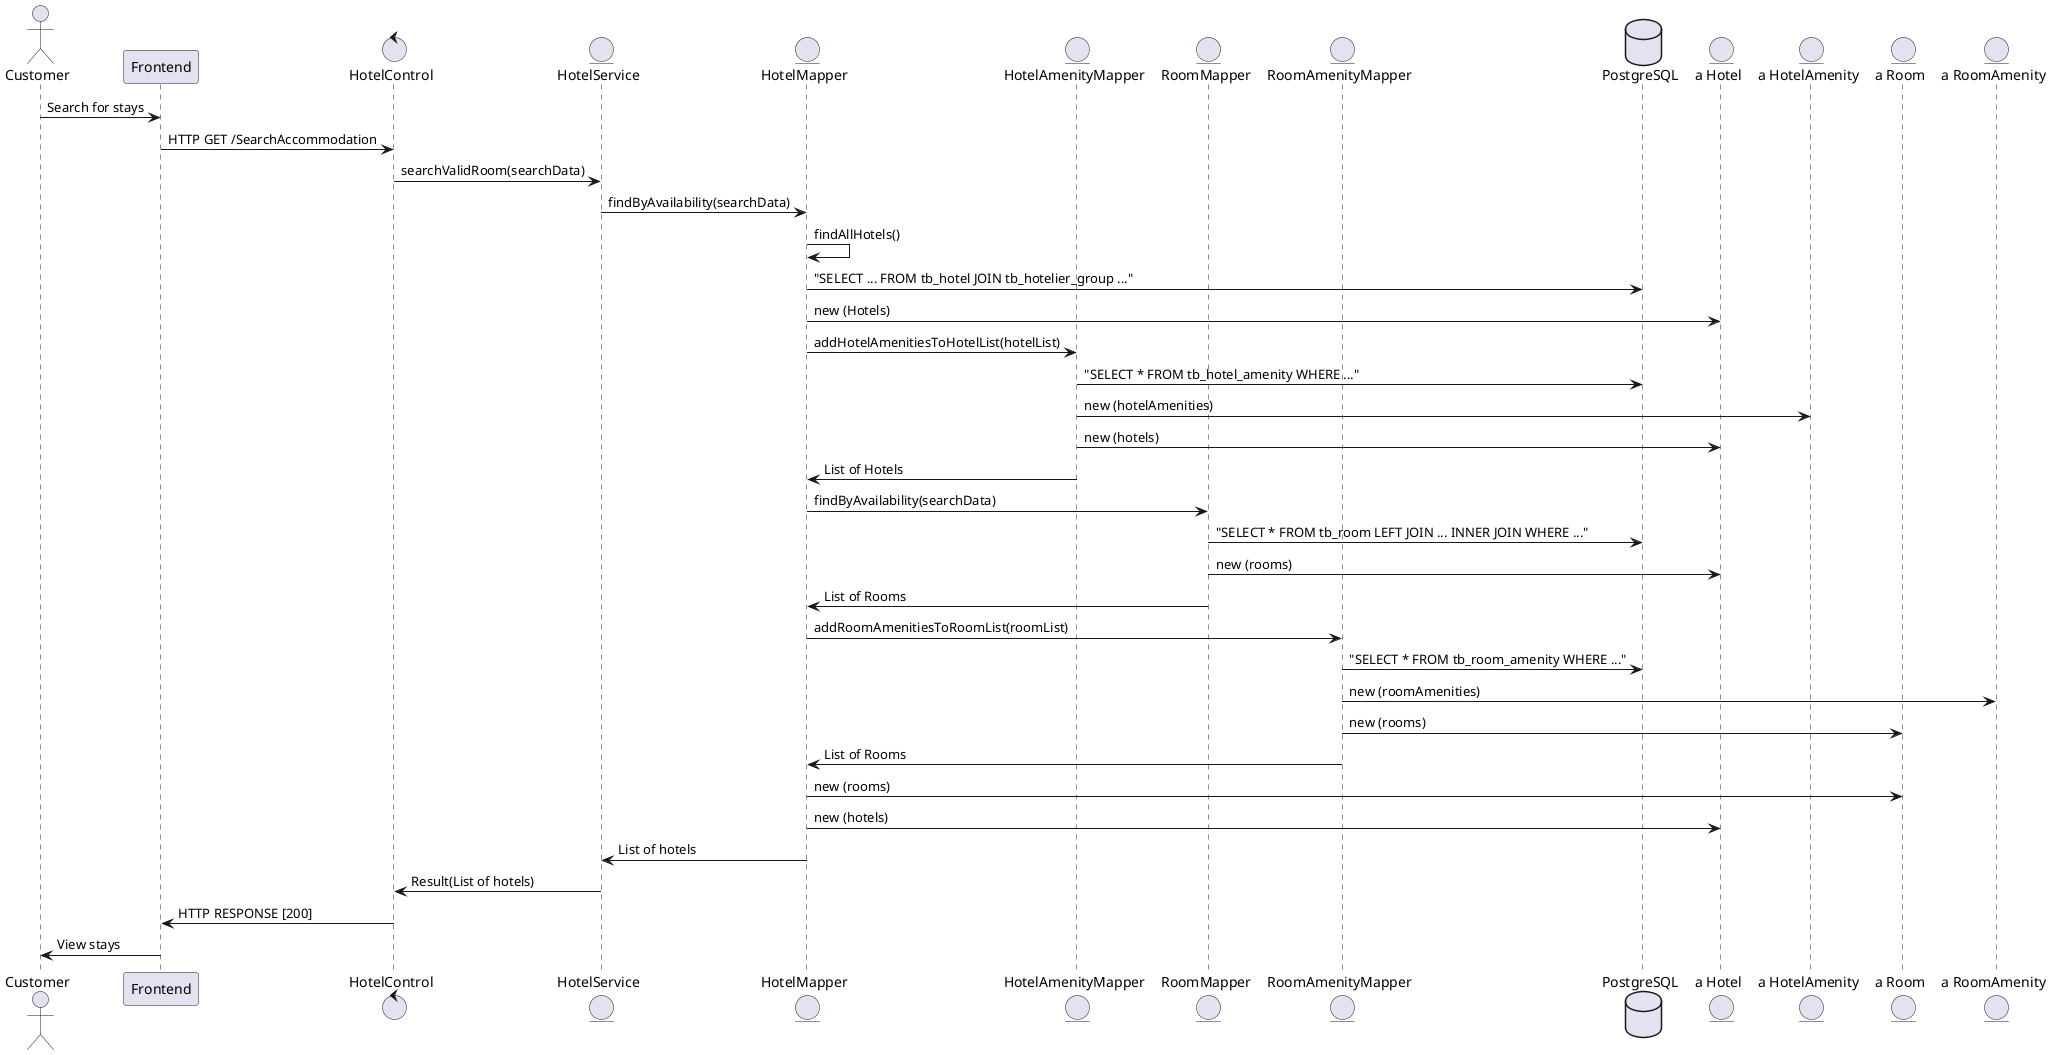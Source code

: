 @startuml
actor       Customer            as Foo0
participant Frontend            as Foo1
control     HotelControl        as Foo2
entity      HotelService        as Foo3
entity      HotelMapper         as Foo4
entity      HotelAmenityMapper  as Foo6
entity      RoomMapper          as Foo5
entity      RoomAmenityMapper   as Foo7
database    PostgreSQL            as Foo8
entity      "a Hotel"           as Foo10
entity      "a HotelAmenity"    as Foo11
entity      "a Room"            as Foo9
entity      "a RoomAmenity"    as Foo12

Foo0 -> Foo1 : Search for stays 
Foo1 -> Foo2 : HTTP GET /SearchAccommodation
Foo2 -> Foo3 : searchValidRoom(searchData)
Foo3 -> Foo4 : findByAvailability(searchData)
Foo4 -> Foo4 : findAllHotels()
Foo4 -> Foo8 : "SELECT ... FROM tb_hotel JOIN tb_hotelier_group ..."
Foo4 -> Foo10 : new (Hotels)
Foo4 -> Foo6 : addHotelAmenitiesToHotelList(hotelList)
Foo6 -> Foo8 : "SELECT * FROM tb_hotel_amenity WHERE ..."
Foo6 -> Foo11 : new (hotelAmenities)
Foo6 -> Foo10 : new (hotels)
Foo4 <- Foo6 : List of Hotels
Foo4 -> Foo5 : findByAvailability(searchData)
Foo5 -> Foo8 : "SELECT * FROM tb_room LEFT JOIN ... INNER JOIN WHERE ..."
Foo5 -> Foo10 : new (rooms)
Foo4 <- Foo5 : List of Rooms
Foo4 -> Foo7 : addRoomAmenitiesToRoomList(roomList)
Foo7 -> Foo8 : "SELECT * FROM tb_room_amenity WHERE ..."
Foo7 -> Foo12 : new (roomAmenities)
Foo7 -> Foo9 : new (rooms)
Foo4 <- Foo7 : List of Rooms
Foo4 -> Foo9 : new (rooms)
Foo4 -> Foo10 : new (hotels)
Foo3 <- Foo4 : List of hotels
Foo2 <- Foo3: Result(List of hotels)
Foo1 <- Foo2 : HTTP RESPONSE [200]
Foo0 <- Foo1 : View stays
@enduml